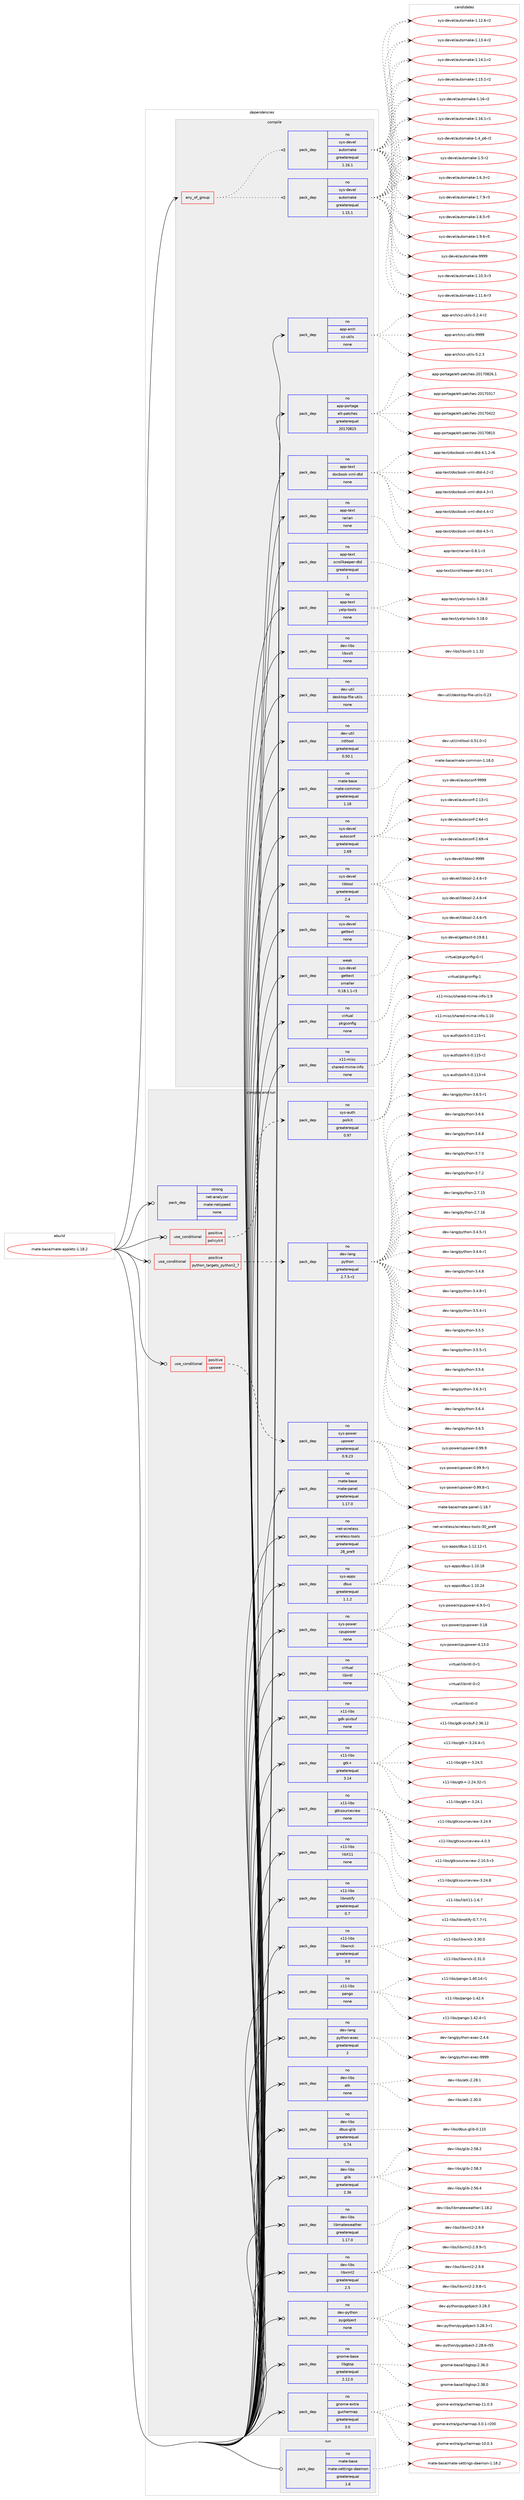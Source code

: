 digraph prolog {

# *************
# Graph options
# *************

newrank=true;
concentrate=true;
compound=true;
graph [rankdir=LR,fontname=Helvetica,fontsize=10,ranksep=1.5];#, ranksep=2.5, nodesep=0.2];
edge  [arrowhead=vee];
node  [fontname=Helvetica,fontsize=10];

# **********
# The ebuild
# **********

subgraph cluster_leftcol {
color=gray;
rank=same;
label=<<i>ebuild</i>>;
id [label="mate-base/mate-applets-1.18.2", color=red, width=4, href="../mate-base/mate-applets-1.18.2.svg"];
}

# ****************
# The dependencies
# ****************

subgraph cluster_midcol {
color=gray;
label=<<i>dependencies</i>>;
subgraph cluster_compile {
fillcolor="#eeeeee";
style=filled;
label=<<i>compile</i>>;
subgraph any24497 {
dependency1597937 [label=<<TABLE BORDER="0" CELLBORDER="1" CELLSPACING="0" CELLPADDING="4"><TR><TD CELLPADDING="10">any_of_group</TD></TR></TABLE>>, shape=none, color=red];subgraph pack1141331 {
dependency1597938 [label=<<TABLE BORDER="0" CELLBORDER="1" CELLSPACING="0" CELLPADDING="4" WIDTH="220"><TR><TD ROWSPAN="6" CELLPADDING="30">pack_dep</TD></TR><TR><TD WIDTH="110">no</TD></TR><TR><TD>sys-devel</TD></TR><TR><TD>automake</TD></TR><TR><TD>greaterequal</TD></TR><TR><TD>1.16.1</TD></TR></TABLE>>, shape=none, color=blue];
}
dependency1597937:e -> dependency1597938:w [weight=20,style="dotted",arrowhead="oinv"];
subgraph pack1141332 {
dependency1597939 [label=<<TABLE BORDER="0" CELLBORDER="1" CELLSPACING="0" CELLPADDING="4" WIDTH="220"><TR><TD ROWSPAN="6" CELLPADDING="30">pack_dep</TD></TR><TR><TD WIDTH="110">no</TD></TR><TR><TD>sys-devel</TD></TR><TR><TD>automake</TD></TR><TR><TD>greaterequal</TD></TR><TR><TD>1.15.1</TD></TR></TABLE>>, shape=none, color=blue];
}
dependency1597937:e -> dependency1597939:w [weight=20,style="dotted",arrowhead="oinv"];
}
id:e -> dependency1597937:w [weight=20,style="solid",arrowhead="vee"];
subgraph pack1141333 {
dependency1597940 [label=<<TABLE BORDER="0" CELLBORDER="1" CELLSPACING="0" CELLPADDING="4" WIDTH="220"><TR><TD ROWSPAN="6" CELLPADDING="30">pack_dep</TD></TR><TR><TD WIDTH="110">no</TD></TR><TR><TD>app-arch</TD></TR><TR><TD>xz-utils</TD></TR><TR><TD>none</TD></TR><TR><TD></TD></TR></TABLE>>, shape=none, color=blue];
}
id:e -> dependency1597940:w [weight=20,style="solid",arrowhead="vee"];
subgraph pack1141334 {
dependency1597941 [label=<<TABLE BORDER="0" CELLBORDER="1" CELLSPACING="0" CELLPADDING="4" WIDTH="220"><TR><TD ROWSPAN="6" CELLPADDING="30">pack_dep</TD></TR><TR><TD WIDTH="110">no</TD></TR><TR><TD>app-portage</TD></TR><TR><TD>elt-patches</TD></TR><TR><TD>greaterequal</TD></TR><TR><TD>20170815</TD></TR></TABLE>>, shape=none, color=blue];
}
id:e -> dependency1597941:w [weight=20,style="solid",arrowhead="vee"];
subgraph pack1141335 {
dependency1597942 [label=<<TABLE BORDER="0" CELLBORDER="1" CELLSPACING="0" CELLPADDING="4" WIDTH="220"><TR><TD ROWSPAN="6" CELLPADDING="30">pack_dep</TD></TR><TR><TD WIDTH="110">no</TD></TR><TR><TD>app-text</TD></TR><TR><TD>docbook-xml-dtd</TD></TR><TR><TD>none</TD></TR><TR><TD></TD></TR></TABLE>>, shape=none, color=blue];
}
id:e -> dependency1597942:w [weight=20,style="solid",arrowhead="vee"];
subgraph pack1141336 {
dependency1597943 [label=<<TABLE BORDER="0" CELLBORDER="1" CELLSPACING="0" CELLPADDING="4" WIDTH="220"><TR><TD ROWSPAN="6" CELLPADDING="30">pack_dep</TD></TR><TR><TD WIDTH="110">no</TD></TR><TR><TD>app-text</TD></TR><TR><TD>rarian</TD></TR><TR><TD>none</TD></TR><TR><TD></TD></TR></TABLE>>, shape=none, color=blue];
}
id:e -> dependency1597943:w [weight=20,style="solid",arrowhead="vee"];
subgraph pack1141337 {
dependency1597944 [label=<<TABLE BORDER="0" CELLBORDER="1" CELLSPACING="0" CELLPADDING="4" WIDTH="220"><TR><TD ROWSPAN="6" CELLPADDING="30">pack_dep</TD></TR><TR><TD WIDTH="110">no</TD></TR><TR><TD>app-text</TD></TR><TR><TD>scrollkeeper-dtd</TD></TR><TR><TD>greaterequal</TD></TR><TR><TD>1</TD></TR></TABLE>>, shape=none, color=blue];
}
id:e -> dependency1597944:w [weight=20,style="solid",arrowhead="vee"];
subgraph pack1141338 {
dependency1597945 [label=<<TABLE BORDER="0" CELLBORDER="1" CELLSPACING="0" CELLPADDING="4" WIDTH="220"><TR><TD ROWSPAN="6" CELLPADDING="30">pack_dep</TD></TR><TR><TD WIDTH="110">no</TD></TR><TR><TD>app-text</TD></TR><TR><TD>yelp-tools</TD></TR><TR><TD>none</TD></TR><TR><TD></TD></TR></TABLE>>, shape=none, color=blue];
}
id:e -> dependency1597945:w [weight=20,style="solid",arrowhead="vee"];
subgraph pack1141339 {
dependency1597946 [label=<<TABLE BORDER="0" CELLBORDER="1" CELLSPACING="0" CELLPADDING="4" WIDTH="220"><TR><TD ROWSPAN="6" CELLPADDING="30">pack_dep</TD></TR><TR><TD WIDTH="110">no</TD></TR><TR><TD>dev-libs</TD></TR><TR><TD>libxslt</TD></TR><TR><TD>none</TD></TR><TR><TD></TD></TR></TABLE>>, shape=none, color=blue];
}
id:e -> dependency1597946:w [weight=20,style="solid",arrowhead="vee"];
subgraph pack1141340 {
dependency1597947 [label=<<TABLE BORDER="0" CELLBORDER="1" CELLSPACING="0" CELLPADDING="4" WIDTH="220"><TR><TD ROWSPAN="6" CELLPADDING="30">pack_dep</TD></TR><TR><TD WIDTH="110">no</TD></TR><TR><TD>dev-util</TD></TR><TR><TD>desktop-file-utils</TD></TR><TR><TD>none</TD></TR><TR><TD></TD></TR></TABLE>>, shape=none, color=blue];
}
id:e -> dependency1597947:w [weight=20,style="solid",arrowhead="vee"];
subgraph pack1141341 {
dependency1597948 [label=<<TABLE BORDER="0" CELLBORDER="1" CELLSPACING="0" CELLPADDING="4" WIDTH="220"><TR><TD ROWSPAN="6" CELLPADDING="30">pack_dep</TD></TR><TR><TD WIDTH="110">no</TD></TR><TR><TD>dev-util</TD></TR><TR><TD>intltool</TD></TR><TR><TD>greaterequal</TD></TR><TR><TD>0.50.1</TD></TR></TABLE>>, shape=none, color=blue];
}
id:e -> dependency1597948:w [weight=20,style="solid",arrowhead="vee"];
subgraph pack1141342 {
dependency1597949 [label=<<TABLE BORDER="0" CELLBORDER="1" CELLSPACING="0" CELLPADDING="4" WIDTH="220"><TR><TD ROWSPAN="6" CELLPADDING="30">pack_dep</TD></TR><TR><TD WIDTH="110">no</TD></TR><TR><TD>mate-base</TD></TR><TR><TD>mate-common</TD></TR><TR><TD>greaterequal</TD></TR><TR><TD>1.18</TD></TR></TABLE>>, shape=none, color=blue];
}
id:e -> dependency1597949:w [weight=20,style="solid",arrowhead="vee"];
subgraph pack1141343 {
dependency1597950 [label=<<TABLE BORDER="0" CELLBORDER="1" CELLSPACING="0" CELLPADDING="4" WIDTH="220"><TR><TD ROWSPAN="6" CELLPADDING="30">pack_dep</TD></TR><TR><TD WIDTH="110">no</TD></TR><TR><TD>sys-devel</TD></TR><TR><TD>autoconf</TD></TR><TR><TD>greaterequal</TD></TR><TR><TD>2.69</TD></TR></TABLE>>, shape=none, color=blue];
}
id:e -> dependency1597950:w [weight=20,style="solid",arrowhead="vee"];
subgraph pack1141344 {
dependency1597951 [label=<<TABLE BORDER="0" CELLBORDER="1" CELLSPACING="0" CELLPADDING="4" WIDTH="220"><TR><TD ROWSPAN="6" CELLPADDING="30">pack_dep</TD></TR><TR><TD WIDTH="110">no</TD></TR><TR><TD>sys-devel</TD></TR><TR><TD>gettext</TD></TR><TR><TD>none</TD></TR><TR><TD></TD></TR></TABLE>>, shape=none, color=blue];
}
id:e -> dependency1597951:w [weight=20,style="solid",arrowhead="vee"];
subgraph pack1141345 {
dependency1597952 [label=<<TABLE BORDER="0" CELLBORDER="1" CELLSPACING="0" CELLPADDING="4" WIDTH="220"><TR><TD ROWSPAN="6" CELLPADDING="30">pack_dep</TD></TR><TR><TD WIDTH="110">no</TD></TR><TR><TD>sys-devel</TD></TR><TR><TD>libtool</TD></TR><TR><TD>greaterequal</TD></TR><TR><TD>2.4</TD></TR></TABLE>>, shape=none, color=blue];
}
id:e -> dependency1597952:w [weight=20,style="solid",arrowhead="vee"];
subgraph pack1141346 {
dependency1597953 [label=<<TABLE BORDER="0" CELLBORDER="1" CELLSPACING="0" CELLPADDING="4" WIDTH="220"><TR><TD ROWSPAN="6" CELLPADDING="30">pack_dep</TD></TR><TR><TD WIDTH="110">no</TD></TR><TR><TD>virtual</TD></TR><TR><TD>pkgconfig</TD></TR><TR><TD>none</TD></TR><TR><TD></TD></TR></TABLE>>, shape=none, color=blue];
}
id:e -> dependency1597953:w [weight=20,style="solid",arrowhead="vee"];
subgraph pack1141347 {
dependency1597954 [label=<<TABLE BORDER="0" CELLBORDER="1" CELLSPACING="0" CELLPADDING="4" WIDTH="220"><TR><TD ROWSPAN="6" CELLPADDING="30">pack_dep</TD></TR><TR><TD WIDTH="110">no</TD></TR><TR><TD>x11-misc</TD></TR><TR><TD>shared-mime-info</TD></TR><TR><TD>none</TD></TR><TR><TD></TD></TR></TABLE>>, shape=none, color=blue];
}
id:e -> dependency1597954:w [weight=20,style="solid",arrowhead="vee"];
subgraph pack1141348 {
dependency1597955 [label=<<TABLE BORDER="0" CELLBORDER="1" CELLSPACING="0" CELLPADDING="4" WIDTH="220"><TR><TD ROWSPAN="6" CELLPADDING="30">pack_dep</TD></TR><TR><TD WIDTH="110">weak</TD></TR><TR><TD>sys-devel</TD></TR><TR><TD>gettext</TD></TR><TR><TD>smaller</TD></TR><TR><TD>0.18.1.1-r3</TD></TR></TABLE>>, shape=none, color=blue];
}
id:e -> dependency1597955:w [weight=20,style="solid",arrowhead="vee"];
}
subgraph cluster_compileandrun {
fillcolor="#eeeeee";
style=filled;
label=<<i>compile and run</i>>;
subgraph cond431463 {
dependency1597956 [label=<<TABLE BORDER="0" CELLBORDER="1" CELLSPACING="0" CELLPADDING="4"><TR><TD ROWSPAN="3" CELLPADDING="10">use_conditional</TD></TR><TR><TD>positive</TD></TR><TR><TD>policykit</TD></TR></TABLE>>, shape=none, color=red];
subgraph pack1141349 {
dependency1597957 [label=<<TABLE BORDER="0" CELLBORDER="1" CELLSPACING="0" CELLPADDING="4" WIDTH="220"><TR><TD ROWSPAN="6" CELLPADDING="30">pack_dep</TD></TR><TR><TD WIDTH="110">no</TD></TR><TR><TD>sys-auth</TD></TR><TR><TD>polkit</TD></TR><TR><TD>greaterequal</TD></TR><TR><TD>0.97</TD></TR></TABLE>>, shape=none, color=blue];
}
dependency1597956:e -> dependency1597957:w [weight=20,style="dashed",arrowhead="vee"];
}
id:e -> dependency1597956:w [weight=20,style="solid",arrowhead="odotvee"];
subgraph cond431464 {
dependency1597958 [label=<<TABLE BORDER="0" CELLBORDER="1" CELLSPACING="0" CELLPADDING="4"><TR><TD ROWSPAN="3" CELLPADDING="10">use_conditional</TD></TR><TR><TD>positive</TD></TR><TR><TD>python_targets_python2_7</TD></TR></TABLE>>, shape=none, color=red];
subgraph pack1141350 {
dependency1597959 [label=<<TABLE BORDER="0" CELLBORDER="1" CELLSPACING="0" CELLPADDING="4" WIDTH="220"><TR><TD ROWSPAN="6" CELLPADDING="30">pack_dep</TD></TR><TR><TD WIDTH="110">no</TD></TR><TR><TD>dev-lang</TD></TR><TR><TD>python</TD></TR><TR><TD>greaterequal</TD></TR><TR><TD>2.7.5-r2</TD></TR></TABLE>>, shape=none, color=blue];
}
dependency1597958:e -> dependency1597959:w [weight=20,style="dashed",arrowhead="vee"];
}
id:e -> dependency1597958:w [weight=20,style="solid",arrowhead="odotvee"];
subgraph cond431465 {
dependency1597960 [label=<<TABLE BORDER="0" CELLBORDER="1" CELLSPACING="0" CELLPADDING="4"><TR><TD ROWSPAN="3" CELLPADDING="10">use_conditional</TD></TR><TR><TD>positive</TD></TR><TR><TD>upower</TD></TR></TABLE>>, shape=none, color=red];
subgraph pack1141351 {
dependency1597961 [label=<<TABLE BORDER="0" CELLBORDER="1" CELLSPACING="0" CELLPADDING="4" WIDTH="220"><TR><TD ROWSPAN="6" CELLPADDING="30">pack_dep</TD></TR><TR><TD WIDTH="110">no</TD></TR><TR><TD>sys-power</TD></TR><TR><TD>upower</TD></TR><TR><TD>greaterequal</TD></TR><TR><TD>0.9.23</TD></TR></TABLE>>, shape=none, color=blue];
}
dependency1597960:e -> dependency1597961:w [weight=20,style="dashed",arrowhead="vee"];
}
id:e -> dependency1597960:w [weight=20,style="solid",arrowhead="odotvee"];
subgraph pack1141352 {
dependency1597962 [label=<<TABLE BORDER="0" CELLBORDER="1" CELLSPACING="0" CELLPADDING="4" WIDTH="220"><TR><TD ROWSPAN="6" CELLPADDING="30">pack_dep</TD></TR><TR><TD WIDTH="110">no</TD></TR><TR><TD>dev-lang</TD></TR><TR><TD>python-exec</TD></TR><TR><TD>greaterequal</TD></TR><TR><TD>2</TD></TR></TABLE>>, shape=none, color=blue];
}
id:e -> dependency1597962:w [weight=20,style="solid",arrowhead="odotvee"];
subgraph pack1141353 {
dependency1597963 [label=<<TABLE BORDER="0" CELLBORDER="1" CELLSPACING="0" CELLPADDING="4" WIDTH="220"><TR><TD ROWSPAN="6" CELLPADDING="30">pack_dep</TD></TR><TR><TD WIDTH="110">no</TD></TR><TR><TD>dev-libs</TD></TR><TR><TD>atk</TD></TR><TR><TD>none</TD></TR><TR><TD></TD></TR></TABLE>>, shape=none, color=blue];
}
id:e -> dependency1597963:w [weight=20,style="solid",arrowhead="odotvee"];
subgraph pack1141354 {
dependency1597964 [label=<<TABLE BORDER="0" CELLBORDER="1" CELLSPACING="0" CELLPADDING="4" WIDTH="220"><TR><TD ROWSPAN="6" CELLPADDING="30">pack_dep</TD></TR><TR><TD WIDTH="110">no</TD></TR><TR><TD>dev-libs</TD></TR><TR><TD>dbus-glib</TD></TR><TR><TD>greaterequal</TD></TR><TR><TD>0.74</TD></TR></TABLE>>, shape=none, color=blue];
}
id:e -> dependency1597964:w [weight=20,style="solid",arrowhead="odotvee"];
subgraph pack1141355 {
dependency1597965 [label=<<TABLE BORDER="0" CELLBORDER="1" CELLSPACING="0" CELLPADDING="4" WIDTH="220"><TR><TD ROWSPAN="6" CELLPADDING="30">pack_dep</TD></TR><TR><TD WIDTH="110">no</TD></TR><TR><TD>dev-libs</TD></TR><TR><TD>glib</TD></TR><TR><TD>greaterequal</TD></TR><TR><TD>2.36</TD></TR></TABLE>>, shape=none, color=blue];
}
id:e -> dependency1597965:w [weight=20,style="solid",arrowhead="odotvee"];
subgraph pack1141356 {
dependency1597966 [label=<<TABLE BORDER="0" CELLBORDER="1" CELLSPACING="0" CELLPADDING="4" WIDTH="220"><TR><TD ROWSPAN="6" CELLPADDING="30">pack_dep</TD></TR><TR><TD WIDTH="110">no</TD></TR><TR><TD>dev-libs</TD></TR><TR><TD>libmateweather</TD></TR><TR><TD>greaterequal</TD></TR><TR><TD>1.17.0</TD></TR></TABLE>>, shape=none, color=blue];
}
id:e -> dependency1597966:w [weight=20,style="solid",arrowhead="odotvee"];
subgraph pack1141357 {
dependency1597967 [label=<<TABLE BORDER="0" CELLBORDER="1" CELLSPACING="0" CELLPADDING="4" WIDTH="220"><TR><TD ROWSPAN="6" CELLPADDING="30">pack_dep</TD></TR><TR><TD WIDTH="110">no</TD></TR><TR><TD>dev-libs</TD></TR><TR><TD>libxml2</TD></TR><TR><TD>greaterequal</TD></TR><TR><TD>2.5</TD></TR></TABLE>>, shape=none, color=blue];
}
id:e -> dependency1597967:w [weight=20,style="solid",arrowhead="odotvee"];
subgraph pack1141358 {
dependency1597968 [label=<<TABLE BORDER="0" CELLBORDER="1" CELLSPACING="0" CELLPADDING="4" WIDTH="220"><TR><TD ROWSPAN="6" CELLPADDING="30">pack_dep</TD></TR><TR><TD WIDTH="110">no</TD></TR><TR><TD>dev-python</TD></TR><TR><TD>pygobject</TD></TR><TR><TD>none</TD></TR><TR><TD></TD></TR></TABLE>>, shape=none, color=blue];
}
id:e -> dependency1597968:w [weight=20,style="solid",arrowhead="odotvee"];
subgraph pack1141359 {
dependency1597969 [label=<<TABLE BORDER="0" CELLBORDER="1" CELLSPACING="0" CELLPADDING="4" WIDTH="220"><TR><TD ROWSPAN="6" CELLPADDING="30">pack_dep</TD></TR><TR><TD WIDTH="110">no</TD></TR><TR><TD>gnome-base</TD></TR><TR><TD>libgtop</TD></TR><TR><TD>greaterequal</TD></TR><TR><TD>2.12.0</TD></TR></TABLE>>, shape=none, color=blue];
}
id:e -> dependency1597969:w [weight=20,style="solid",arrowhead="odotvee"];
subgraph pack1141360 {
dependency1597970 [label=<<TABLE BORDER="0" CELLBORDER="1" CELLSPACING="0" CELLPADDING="4" WIDTH="220"><TR><TD ROWSPAN="6" CELLPADDING="30">pack_dep</TD></TR><TR><TD WIDTH="110">no</TD></TR><TR><TD>gnome-extra</TD></TR><TR><TD>gucharmap</TD></TR><TR><TD>greaterequal</TD></TR><TR><TD>3.0</TD></TR></TABLE>>, shape=none, color=blue];
}
id:e -> dependency1597970:w [weight=20,style="solid",arrowhead="odotvee"];
subgraph pack1141361 {
dependency1597971 [label=<<TABLE BORDER="0" CELLBORDER="1" CELLSPACING="0" CELLPADDING="4" WIDTH="220"><TR><TD ROWSPAN="6" CELLPADDING="30">pack_dep</TD></TR><TR><TD WIDTH="110">no</TD></TR><TR><TD>mate-base</TD></TR><TR><TD>mate-panel</TD></TR><TR><TD>greaterequal</TD></TR><TR><TD>1.17.0</TD></TR></TABLE>>, shape=none, color=blue];
}
id:e -> dependency1597971:w [weight=20,style="solid",arrowhead="odotvee"];
subgraph pack1141362 {
dependency1597972 [label=<<TABLE BORDER="0" CELLBORDER="1" CELLSPACING="0" CELLPADDING="4" WIDTH="220"><TR><TD ROWSPAN="6" CELLPADDING="30">pack_dep</TD></TR><TR><TD WIDTH="110">no</TD></TR><TR><TD>net-wireless</TD></TR><TR><TD>wireless-tools</TD></TR><TR><TD>greaterequal</TD></TR><TR><TD>28_pre9</TD></TR></TABLE>>, shape=none, color=blue];
}
id:e -> dependency1597972:w [weight=20,style="solid",arrowhead="odotvee"];
subgraph pack1141363 {
dependency1597973 [label=<<TABLE BORDER="0" CELLBORDER="1" CELLSPACING="0" CELLPADDING="4" WIDTH="220"><TR><TD ROWSPAN="6" CELLPADDING="30">pack_dep</TD></TR><TR><TD WIDTH="110">no</TD></TR><TR><TD>sys-apps</TD></TR><TR><TD>dbus</TD></TR><TR><TD>greaterequal</TD></TR><TR><TD>1.1.2</TD></TR></TABLE>>, shape=none, color=blue];
}
id:e -> dependency1597973:w [weight=20,style="solid",arrowhead="odotvee"];
subgraph pack1141364 {
dependency1597974 [label=<<TABLE BORDER="0" CELLBORDER="1" CELLSPACING="0" CELLPADDING="4" WIDTH="220"><TR><TD ROWSPAN="6" CELLPADDING="30">pack_dep</TD></TR><TR><TD WIDTH="110">no</TD></TR><TR><TD>sys-power</TD></TR><TR><TD>cpupower</TD></TR><TR><TD>none</TD></TR><TR><TD></TD></TR></TABLE>>, shape=none, color=blue];
}
id:e -> dependency1597974:w [weight=20,style="solid",arrowhead="odotvee"];
subgraph pack1141365 {
dependency1597975 [label=<<TABLE BORDER="0" CELLBORDER="1" CELLSPACING="0" CELLPADDING="4" WIDTH="220"><TR><TD ROWSPAN="6" CELLPADDING="30">pack_dep</TD></TR><TR><TD WIDTH="110">no</TD></TR><TR><TD>virtual</TD></TR><TR><TD>libintl</TD></TR><TR><TD>none</TD></TR><TR><TD></TD></TR></TABLE>>, shape=none, color=blue];
}
id:e -> dependency1597975:w [weight=20,style="solid",arrowhead="odotvee"];
subgraph pack1141366 {
dependency1597976 [label=<<TABLE BORDER="0" CELLBORDER="1" CELLSPACING="0" CELLPADDING="4" WIDTH="220"><TR><TD ROWSPAN="6" CELLPADDING="30">pack_dep</TD></TR><TR><TD WIDTH="110">no</TD></TR><TR><TD>x11-libs</TD></TR><TR><TD>gdk-pixbuf</TD></TR><TR><TD>none</TD></TR><TR><TD></TD></TR></TABLE>>, shape=none, color=blue];
}
id:e -> dependency1597976:w [weight=20,style="solid",arrowhead="odotvee"];
subgraph pack1141367 {
dependency1597977 [label=<<TABLE BORDER="0" CELLBORDER="1" CELLSPACING="0" CELLPADDING="4" WIDTH="220"><TR><TD ROWSPAN="6" CELLPADDING="30">pack_dep</TD></TR><TR><TD WIDTH="110">no</TD></TR><TR><TD>x11-libs</TD></TR><TR><TD>gtk+</TD></TR><TR><TD>greaterequal</TD></TR><TR><TD>3.14</TD></TR></TABLE>>, shape=none, color=blue];
}
id:e -> dependency1597977:w [weight=20,style="solid",arrowhead="odotvee"];
subgraph pack1141368 {
dependency1597978 [label=<<TABLE BORDER="0" CELLBORDER="1" CELLSPACING="0" CELLPADDING="4" WIDTH="220"><TR><TD ROWSPAN="6" CELLPADDING="30">pack_dep</TD></TR><TR><TD WIDTH="110">no</TD></TR><TR><TD>x11-libs</TD></TR><TR><TD>gtksourceview</TD></TR><TR><TD>none</TD></TR><TR><TD></TD></TR></TABLE>>, shape=none, color=blue];
}
id:e -> dependency1597978:w [weight=20,style="solid",arrowhead="odotvee"];
subgraph pack1141369 {
dependency1597979 [label=<<TABLE BORDER="0" CELLBORDER="1" CELLSPACING="0" CELLPADDING="4" WIDTH="220"><TR><TD ROWSPAN="6" CELLPADDING="30">pack_dep</TD></TR><TR><TD WIDTH="110">no</TD></TR><TR><TD>x11-libs</TD></TR><TR><TD>libX11</TD></TR><TR><TD>none</TD></TR><TR><TD></TD></TR></TABLE>>, shape=none, color=blue];
}
id:e -> dependency1597979:w [weight=20,style="solid",arrowhead="odotvee"];
subgraph pack1141370 {
dependency1597980 [label=<<TABLE BORDER="0" CELLBORDER="1" CELLSPACING="0" CELLPADDING="4" WIDTH="220"><TR><TD ROWSPAN="6" CELLPADDING="30">pack_dep</TD></TR><TR><TD WIDTH="110">no</TD></TR><TR><TD>x11-libs</TD></TR><TR><TD>libnotify</TD></TR><TR><TD>greaterequal</TD></TR><TR><TD>0.7</TD></TR></TABLE>>, shape=none, color=blue];
}
id:e -> dependency1597980:w [weight=20,style="solid",arrowhead="odotvee"];
subgraph pack1141371 {
dependency1597981 [label=<<TABLE BORDER="0" CELLBORDER="1" CELLSPACING="0" CELLPADDING="4" WIDTH="220"><TR><TD ROWSPAN="6" CELLPADDING="30">pack_dep</TD></TR><TR><TD WIDTH="110">no</TD></TR><TR><TD>x11-libs</TD></TR><TR><TD>libwnck</TD></TR><TR><TD>greaterequal</TD></TR><TR><TD>3.0</TD></TR></TABLE>>, shape=none, color=blue];
}
id:e -> dependency1597981:w [weight=20,style="solid",arrowhead="odotvee"];
subgraph pack1141372 {
dependency1597982 [label=<<TABLE BORDER="0" CELLBORDER="1" CELLSPACING="0" CELLPADDING="4" WIDTH="220"><TR><TD ROWSPAN="6" CELLPADDING="30">pack_dep</TD></TR><TR><TD WIDTH="110">no</TD></TR><TR><TD>x11-libs</TD></TR><TR><TD>pango</TD></TR><TR><TD>none</TD></TR><TR><TD></TD></TR></TABLE>>, shape=none, color=blue];
}
id:e -> dependency1597982:w [weight=20,style="solid",arrowhead="odotvee"];
subgraph pack1141373 {
dependency1597983 [label=<<TABLE BORDER="0" CELLBORDER="1" CELLSPACING="0" CELLPADDING="4" WIDTH="220"><TR><TD ROWSPAN="6" CELLPADDING="30">pack_dep</TD></TR><TR><TD WIDTH="110">strong</TD></TR><TR><TD>net-analyzer</TD></TR><TR><TD>mate-netspeed</TD></TR><TR><TD>none</TD></TR><TR><TD></TD></TR></TABLE>>, shape=none, color=blue];
}
id:e -> dependency1597983:w [weight=20,style="solid",arrowhead="odotvee"];
}
subgraph cluster_run {
fillcolor="#eeeeee";
style=filled;
label=<<i>run</i>>;
subgraph pack1141374 {
dependency1597984 [label=<<TABLE BORDER="0" CELLBORDER="1" CELLSPACING="0" CELLPADDING="4" WIDTH="220"><TR><TD ROWSPAN="6" CELLPADDING="30">pack_dep</TD></TR><TR><TD WIDTH="110">no</TD></TR><TR><TD>mate-base</TD></TR><TR><TD>mate-settings-daemon</TD></TR><TR><TD>greaterequal</TD></TR><TR><TD>1.6</TD></TR></TABLE>>, shape=none, color=blue];
}
id:e -> dependency1597984:w [weight=20,style="solid",arrowhead="odot"];
}
}

# **************
# The candidates
# **************

subgraph cluster_choices {
rank=same;
color=gray;
label=<<i>candidates</i>>;

subgraph choice1141331 {
color=black;
nodesep=1;
choice11512111545100101118101108479711711611110997107101454946494846514511451 [label="sys-devel/automake-1.10.3-r3", color=red, width=4,href="../sys-devel/automake-1.10.3-r3.svg"];
choice11512111545100101118101108479711711611110997107101454946494946544511451 [label="sys-devel/automake-1.11.6-r3", color=red, width=4,href="../sys-devel/automake-1.11.6-r3.svg"];
choice11512111545100101118101108479711711611110997107101454946495046544511450 [label="sys-devel/automake-1.12.6-r2", color=red, width=4,href="../sys-devel/automake-1.12.6-r2.svg"];
choice11512111545100101118101108479711711611110997107101454946495146524511450 [label="sys-devel/automake-1.13.4-r2", color=red, width=4,href="../sys-devel/automake-1.13.4-r2.svg"];
choice11512111545100101118101108479711711611110997107101454946495246494511450 [label="sys-devel/automake-1.14.1-r2", color=red, width=4,href="../sys-devel/automake-1.14.1-r2.svg"];
choice11512111545100101118101108479711711611110997107101454946495346494511450 [label="sys-devel/automake-1.15.1-r2", color=red, width=4,href="../sys-devel/automake-1.15.1-r2.svg"];
choice1151211154510010111810110847971171161111099710710145494649544511450 [label="sys-devel/automake-1.16-r2", color=red, width=4,href="../sys-devel/automake-1.16-r2.svg"];
choice11512111545100101118101108479711711611110997107101454946495446494511449 [label="sys-devel/automake-1.16.1-r1", color=red, width=4,href="../sys-devel/automake-1.16.1-r1.svg"];
choice115121115451001011181011084797117116111109971071014549465295112544511450 [label="sys-devel/automake-1.4_p6-r2", color=red, width=4,href="../sys-devel/automake-1.4_p6-r2.svg"];
choice11512111545100101118101108479711711611110997107101454946534511450 [label="sys-devel/automake-1.5-r2", color=red, width=4,href="../sys-devel/automake-1.5-r2.svg"];
choice115121115451001011181011084797117116111109971071014549465446514511450 [label="sys-devel/automake-1.6.3-r2", color=red, width=4,href="../sys-devel/automake-1.6.3-r2.svg"];
choice115121115451001011181011084797117116111109971071014549465546574511451 [label="sys-devel/automake-1.7.9-r3", color=red, width=4,href="../sys-devel/automake-1.7.9-r3.svg"];
choice115121115451001011181011084797117116111109971071014549465646534511453 [label="sys-devel/automake-1.8.5-r5", color=red, width=4,href="../sys-devel/automake-1.8.5-r5.svg"];
choice115121115451001011181011084797117116111109971071014549465746544511453 [label="sys-devel/automake-1.9.6-r5", color=red, width=4,href="../sys-devel/automake-1.9.6-r5.svg"];
choice115121115451001011181011084797117116111109971071014557575757 [label="sys-devel/automake-9999", color=red, width=4,href="../sys-devel/automake-9999.svg"];
dependency1597938:e -> choice11512111545100101118101108479711711611110997107101454946494846514511451:w [style=dotted,weight="100"];
dependency1597938:e -> choice11512111545100101118101108479711711611110997107101454946494946544511451:w [style=dotted,weight="100"];
dependency1597938:e -> choice11512111545100101118101108479711711611110997107101454946495046544511450:w [style=dotted,weight="100"];
dependency1597938:e -> choice11512111545100101118101108479711711611110997107101454946495146524511450:w [style=dotted,weight="100"];
dependency1597938:e -> choice11512111545100101118101108479711711611110997107101454946495246494511450:w [style=dotted,weight="100"];
dependency1597938:e -> choice11512111545100101118101108479711711611110997107101454946495346494511450:w [style=dotted,weight="100"];
dependency1597938:e -> choice1151211154510010111810110847971171161111099710710145494649544511450:w [style=dotted,weight="100"];
dependency1597938:e -> choice11512111545100101118101108479711711611110997107101454946495446494511449:w [style=dotted,weight="100"];
dependency1597938:e -> choice115121115451001011181011084797117116111109971071014549465295112544511450:w [style=dotted,weight="100"];
dependency1597938:e -> choice11512111545100101118101108479711711611110997107101454946534511450:w [style=dotted,weight="100"];
dependency1597938:e -> choice115121115451001011181011084797117116111109971071014549465446514511450:w [style=dotted,weight="100"];
dependency1597938:e -> choice115121115451001011181011084797117116111109971071014549465546574511451:w [style=dotted,weight="100"];
dependency1597938:e -> choice115121115451001011181011084797117116111109971071014549465646534511453:w [style=dotted,weight="100"];
dependency1597938:e -> choice115121115451001011181011084797117116111109971071014549465746544511453:w [style=dotted,weight="100"];
dependency1597938:e -> choice115121115451001011181011084797117116111109971071014557575757:w [style=dotted,weight="100"];
}
subgraph choice1141332 {
color=black;
nodesep=1;
choice11512111545100101118101108479711711611110997107101454946494846514511451 [label="sys-devel/automake-1.10.3-r3", color=red, width=4,href="../sys-devel/automake-1.10.3-r3.svg"];
choice11512111545100101118101108479711711611110997107101454946494946544511451 [label="sys-devel/automake-1.11.6-r3", color=red, width=4,href="../sys-devel/automake-1.11.6-r3.svg"];
choice11512111545100101118101108479711711611110997107101454946495046544511450 [label="sys-devel/automake-1.12.6-r2", color=red, width=4,href="../sys-devel/automake-1.12.6-r2.svg"];
choice11512111545100101118101108479711711611110997107101454946495146524511450 [label="sys-devel/automake-1.13.4-r2", color=red, width=4,href="../sys-devel/automake-1.13.4-r2.svg"];
choice11512111545100101118101108479711711611110997107101454946495246494511450 [label="sys-devel/automake-1.14.1-r2", color=red, width=4,href="../sys-devel/automake-1.14.1-r2.svg"];
choice11512111545100101118101108479711711611110997107101454946495346494511450 [label="sys-devel/automake-1.15.1-r2", color=red, width=4,href="../sys-devel/automake-1.15.1-r2.svg"];
choice1151211154510010111810110847971171161111099710710145494649544511450 [label="sys-devel/automake-1.16-r2", color=red, width=4,href="../sys-devel/automake-1.16-r2.svg"];
choice11512111545100101118101108479711711611110997107101454946495446494511449 [label="sys-devel/automake-1.16.1-r1", color=red, width=4,href="../sys-devel/automake-1.16.1-r1.svg"];
choice115121115451001011181011084797117116111109971071014549465295112544511450 [label="sys-devel/automake-1.4_p6-r2", color=red, width=4,href="../sys-devel/automake-1.4_p6-r2.svg"];
choice11512111545100101118101108479711711611110997107101454946534511450 [label="sys-devel/automake-1.5-r2", color=red, width=4,href="../sys-devel/automake-1.5-r2.svg"];
choice115121115451001011181011084797117116111109971071014549465446514511450 [label="sys-devel/automake-1.6.3-r2", color=red, width=4,href="../sys-devel/automake-1.6.3-r2.svg"];
choice115121115451001011181011084797117116111109971071014549465546574511451 [label="sys-devel/automake-1.7.9-r3", color=red, width=4,href="../sys-devel/automake-1.7.9-r3.svg"];
choice115121115451001011181011084797117116111109971071014549465646534511453 [label="sys-devel/automake-1.8.5-r5", color=red, width=4,href="../sys-devel/automake-1.8.5-r5.svg"];
choice115121115451001011181011084797117116111109971071014549465746544511453 [label="sys-devel/automake-1.9.6-r5", color=red, width=4,href="../sys-devel/automake-1.9.6-r5.svg"];
choice115121115451001011181011084797117116111109971071014557575757 [label="sys-devel/automake-9999", color=red, width=4,href="../sys-devel/automake-9999.svg"];
dependency1597939:e -> choice11512111545100101118101108479711711611110997107101454946494846514511451:w [style=dotted,weight="100"];
dependency1597939:e -> choice11512111545100101118101108479711711611110997107101454946494946544511451:w [style=dotted,weight="100"];
dependency1597939:e -> choice11512111545100101118101108479711711611110997107101454946495046544511450:w [style=dotted,weight="100"];
dependency1597939:e -> choice11512111545100101118101108479711711611110997107101454946495146524511450:w [style=dotted,weight="100"];
dependency1597939:e -> choice11512111545100101118101108479711711611110997107101454946495246494511450:w [style=dotted,weight="100"];
dependency1597939:e -> choice11512111545100101118101108479711711611110997107101454946495346494511450:w [style=dotted,weight="100"];
dependency1597939:e -> choice1151211154510010111810110847971171161111099710710145494649544511450:w [style=dotted,weight="100"];
dependency1597939:e -> choice11512111545100101118101108479711711611110997107101454946495446494511449:w [style=dotted,weight="100"];
dependency1597939:e -> choice115121115451001011181011084797117116111109971071014549465295112544511450:w [style=dotted,weight="100"];
dependency1597939:e -> choice11512111545100101118101108479711711611110997107101454946534511450:w [style=dotted,weight="100"];
dependency1597939:e -> choice115121115451001011181011084797117116111109971071014549465446514511450:w [style=dotted,weight="100"];
dependency1597939:e -> choice115121115451001011181011084797117116111109971071014549465546574511451:w [style=dotted,weight="100"];
dependency1597939:e -> choice115121115451001011181011084797117116111109971071014549465646534511453:w [style=dotted,weight="100"];
dependency1597939:e -> choice115121115451001011181011084797117116111109971071014549465746544511453:w [style=dotted,weight="100"];
dependency1597939:e -> choice115121115451001011181011084797117116111109971071014557575757:w [style=dotted,weight="100"];
}
subgraph choice1141333 {
color=black;
nodesep=1;
choice971121124597114991044712012245117116105108115455346504651 [label="app-arch/xz-utils-5.2.3", color=red, width=4,href="../app-arch/xz-utils-5.2.3.svg"];
choice9711211245971149910447120122451171161051081154553465046524511450 [label="app-arch/xz-utils-5.2.4-r2", color=red, width=4,href="../app-arch/xz-utils-5.2.4-r2.svg"];
choice9711211245971149910447120122451171161051081154557575757 [label="app-arch/xz-utils-9999", color=red, width=4,href="../app-arch/xz-utils-9999.svg"];
dependency1597940:e -> choice971121124597114991044712012245117116105108115455346504651:w [style=dotted,weight="100"];
dependency1597940:e -> choice9711211245971149910447120122451171161051081154553465046524511450:w [style=dotted,weight="100"];
dependency1597940:e -> choice9711211245971149910447120122451171161051081154557575757:w [style=dotted,weight="100"];
}
subgraph choice1141334 {
color=black;
nodesep=1;
choice97112112451121111141169710310147101108116451129711699104101115455048495548514955 [label="app-portage/elt-patches-20170317", color=red, width=4,href="../app-portage/elt-patches-20170317.svg"];
choice97112112451121111141169710310147101108116451129711699104101115455048495548525050 [label="app-portage/elt-patches-20170422", color=red, width=4,href="../app-portage/elt-patches-20170422.svg"];
choice97112112451121111141169710310147101108116451129711699104101115455048495548564953 [label="app-portage/elt-patches-20170815", color=red, width=4,href="../app-portage/elt-patches-20170815.svg"];
choice971121124511211111411697103101471011081164511297116991041011154550484955485650544649 [label="app-portage/elt-patches-20170826.1", color=red, width=4,href="../app-portage/elt-patches-20170826.1.svg"];
dependency1597941:e -> choice97112112451121111141169710310147101108116451129711699104101115455048495548514955:w [style=dotted,weight="100"];
dependency1597941:e -> choice97112112451121111141169710310147101108116451129711699104101115455048495548525050:w [style=dotted,weight="100"];
dependency1597941:e -> choice97112112451121111141169710310147101108116451129711699104101115455048495548564953:w [style=dotted,weight="100"];
dependency1597941:e -> choice971121124511211111411697103101471011081164511297116991041011154550484955485650544649:w [style=dotted,weight="100"];
}
subgraph choice1141335 {
color=black;
nodesep=1;
choice971121124511610112011647100111999811111110745120109108451001161004552464946504511454 [label="app-text/docbook-xml-dtd-4.1.2-r6", color=red, width=4,href="../app-text/docbook-xml-dtd-4.1.2-r6.svg"];
choice97112112451161011201164710011199981111111074512010910845100116100455246504511450 [label="app-text/docbook-xml-dtd-4.2-r2", color=red, width=4,href="../app-text/docbook-xml-dtd-4.2-r2.svg"];
choice97112112451161011201164710011199981111111074512010910845100116100455246514511449 [label="app-text/docbook-xml-dtd-4.3-r1", color=red, width=4,href="../app-text/docbook-xml-dtd-4.3-r1.svg"];
choice97112112451161011201164710011199981111111074512010910845100116100455246524511450 [label="app-text/docbook-xml-dtd-4.4-r2", color=red, width=4,href="../app-text/docbook-xml-dtd-4.4-r2.svg"];
choice97112112451161011201164710011199981111111074512010910845100116100455246534511449 [label="app-text/docbook-xml-dtd-4.5-r1", color=red, width=4,href="../app-text/docbook-xml-dtd-4.5-r1.svg"];
dependency1597942:e -> choice971121124511610112011647100111999811111110745120109108451001161004552464946504511454:w [style=dotted,weight="100"];
dependency1597942:e -> choice97112112451161011201164710011199981111111074512010910845100116100455246504511450:w [style=dotted,weight="100"];
dependency1597942:e -> choice97112112451161011201164710011199981111111074512010910845100116100455246514511449:w [style=dotted,weight="100"];
dependency1597942:e -> choice97112112451161011201164710011199981111111074512010910845100116100455246524511450:w [style=dotted,weight="100"];
dependency1597942:e -> choice97112112451161011201164710011199981111111074512010910845100116100455246534511449:w [style=dotted,weight="100"];
}
subgraph choice1141336 {
color=black;
nodesep=1;
choice97112112451161011201164711497114105971104548465646494511451 [label="app-text/rarian-0.8.1-r3", color=red, width=4,href="../app-text/rarian-0.8.1-r3.svg"];
dependency1597943:e -> choice97112112451161011201164711497114105971104548465646494511451:w [style=dotted,weight="100"];
}
subgraph choice1141337 {
color=black;
nodesep=1;
choice9711211245116101120116471159911411110810810710110111210111445100116100454946484511449 [label="app-text/scrollkeeper-dtd-1.0-r1", color=red, width=4,href="../app-text/scrollkeeper-dtd-1.0-r1.svg"];
dependency1597944:e -> choice9711211245116101120116471159911411110810810710110111210111445100116100454946484511449:w [style=dotted,weight="100"];
}
subgraph choice1141338 {
color=black;
nodesep=1;
choice9711211245116101120116471211011081124511611111110811545514649564648 [label="app-text/yelp-tools-3.18.0", color=red, width=4,href="../app-text/yelp-tools-3.18.0.svg"];
choice9711211245116101120116471211011081124511611111110811545514650564648 [label="app-text/yelp-tools-3.28.0", color=red, width=4,href="../app-text/yelp-tools-3.28.0.svg"];
dependency1597945:e -> choice9711211245116101120116471211011081124511611111110811545514649564648:w [style=dotted,weight="100"];
dependency1597945:e -> choice9711211245116101120116471211011081124511611111110811545514650564648:w [style=dotted,weight="100"];
}
subgraph choice1141339 {
color=black;
nodesep=1;
choice1001011184510810598115471081059812011510811645494649465150 [label="dev-libs/libxslt-1.1.32", color=red, width=4,href="../dev-libs/libxslt-1.1.32.svg"];
dependency1597946:e -> choice1001011184510810598115471081059812011510811645494649465150:w [style=dotted,weight="100"];
}
subgraph choice1141340 {
color=black;
nodesep=1;
choice100101118451171161051084710010111510711611111245102105108101451171161051081154548465051 [label="dev-util/desktop-file-utils-0.23", color=red, width=4,href="../dev-util/desktop-file-utils-0.23.svg"];
dependency1597947:e -> choice100101118451171161051084710010111510711611111245102105108101451171161051081154548465051:w [style=dotted,weight="100"];
}
subgraph choice1141341 {
color=black;
nodesep=1;
choice1001011184511711610510847105110116108116111111108454846534946484511450 [label="dev-util/intltool-0.51.0-r2", color=red, width=4,href="../dev-util/intltool-0.51.0-r2.svg"];
dependency1597948:e -> choice1001011184511711610510847105110116108116111111108454846534946484511450:w [style=dotted,weight="100"];
}
subgraph choice1141342 {
color=black;
nodesep=1;
choice109971161014598971151014710997116101459911110910911111045494649564648 [label="mate-base/mate-common-1.18.0", color=red, width=4,href="../mate-base/mate-common-1.18.0.svg"];
dependency1597949:e -> choice109971161014598971151014710997116101459911110910911111045494649564648:w [style=dotted,weight="100"];
}
subgraph choice1141343 {
color=black;
nodesep=1;
choice1151211154510010111810110847971171161119911111010245504649514511449 [label="sys-devel/autoconf-2.13-r1", color=red, width=4,href="../sys-devel/autoconf-2.13-r1.svg"];
choice1151211154510010111810110847971171161119911111010245504654524511449 [label="sys-devel/autoconf-2.64-r1", color=red, width=4,href="../sys-devel/autoconf-2.64-r1.svg"];
choice1151211154510010111810110847971171161119911111010245504654574511452 [label="sys-devel/autoconf-2.69-r4", color=red, width=4,href="../sys-devel/autoconf-2.69-r4.svg"];
choice115121115451001011181011084797117116111991111101024557575757 [label="sys-devel/autoconf-9999", color=red, width=4,href="../sys-devel/autoconf-9999.svg"];
dependency1597950:e -> choice1151211154510010111810110847971171161119911111010245504649514511449:w [style=dotted,weight="100"];
dependency1597950:e -> choice1151211154510010111810110847971171161119911111010245504654524511449:w [style=dotted,weight="100"];
dependency1597950:e -> choice1151211154510010111810110847971171161119911111010245504654574511452:w [style=dotted,weight="100"];
dependency1597950:e -> choice115121115451001011181011084797117116111991111101024557575757:w [style=dotted,weight="100"];
}
subgraph choice1141344 {
color=black;
nodesep=1;
choice1151211154510010111810110847103101116116101120116454846495746564649 [label="sys-devel/gettext-0.19.8.1", color=red, width=4,href="../sys-devel/gettext-0.19.8.1.svg"];
dependency1597951:e -> choice1151211154510010111810110847103101116116101120116454846495746564649:w [style=dotted,weight="100"];
}
subgraph choice1141345 {
color=black;
nodesep=1;
choice1151211154510010111810110847108105981161111111084550465246544511451 [label="sys-devel/libtool-2.4.6-r3", color=red, width=4,href="../sys-devel/libtool-2.4.6-r3.svg"];
choice1151211154510010111810110847108105981161111111084550465246544511452 [label="sys-devel/libtool-2.4.6-r4", color=red, width=4,href="../sys-devel/libtool-2.4.6-r4.svg"];
choice1151211154510010111810110847108105981161111111084550465246544511453 [label="sys-devel/libtool-2.4.6-r5", color=red, width=4,href="../sys-devel/libtool-2.4.6-r5.svg"];
choice1151211154510010111810110847108105981161111111084557575757 [label="sys-devel/libtool-9999", color=red, width=4,href="../sys-devel/libtool-9999.svg"];
dependency1597952:e -> choice1151211154510010111810110847108105981161111111084550465246544511451:w [style=dotted,weight="100"];
dependency1597952:e -> choice1151211154510010111810110847108105981161111111084550465246544511452:w [style=dotted,weight="100"];
dependency1597952:e -> choice1151211154510010111810110847108105981161111111084550465246544511453:w [style=dotted,weight="100"];
dependency1597952:e -> choice1151211154510010111810110847108105981161111111084557575757:w [style=dotted,weight="100"];
}
subgraph choice1141346 {
color=black;
nodesep=1;
choice11810511411611797108471121071039911111010210510345484511449 [label="virtual/pkgconfig-0-r1", color=red, width=4,href="../virtual/pkgconfig-0-r1.svg"];
choice1181051141161179710847112107103991111101021051034549 [label="virtual/pkgconfig-1", color=red, width=4,href="../virtual/pkgconfig-1.svg"];
dependency1597953:e -> choice11810511411611797108471121071039911111010210510345484511449:w [style=dotted,weight="100"];
dependency1597953:e -> choice1181051141161179710847112107103991111101021051034549:w [style=dotted,weight="100"];
}
subgraph choice1141347 {
color=black;
nodesep=1;
choice12049494510910511599471151049711410110045109105109101451051101021114549464948 [label="x11-misc/shared-mime-info-1.10", color=red, width=4,href="../x11-misc/shared-mime-info-1.10.svg"];
choice120494945109105115994711510497114101100451091051091014510511010211145494657 [label="x11-misc/shared-mime-info-1.9", color=red, width=4,href="../x11-misc/shared-mime-info-1.9.svg"];
dependency1597954:e -> choice12049494510910511599471151049711410110045109105109101451051101021114549464948:w [style=dotted,weight="100"];
dependency1597954:e -> choice120494945109105115994711510497114101100451091051091014510511010211145494657:w [style=dotted,weight="100"];
}
subgraph choice1141348 {
color=black;
nodesep=1;
choice1151211154510010111810110847103101116116101120116454846495746564649 [label="sys-devel/gettext-0.19.8.1", color=red, width=4,href="../sys-devel/gettext-0.19.8.1.svg"];
dependency1597955:e -> choice1151211154510010111810110847103101116116101120116454846495746564649:w [style=dotted,weight="100"];
}
subgraph choice1141349 {
color=black;
nodesep=1;
choice1151211154597117116104471121111081071051164548464949514511452 [label="sys-auth/polkit-0.113-r4", color=red, width=4,href="../sys-auth/polkit-0.113-r4.svg"];
choice1151211154597117116104471121111081071051164548464949534511449 [label="sys-auth/polkit-0.115-r1", color=red, width=4,href="../sys-auth/polkit-0.115-r1.svg"];
choice1151211154597117116104471121111081071051164548464949534511450 [label="sys-auth/polkit-0.115-r2", color=red, width=4,href="../sys-auth/polkit-0.115-r2.svg"];
dependency1597957:e -> choice1151211154597117116104471121111081071051164548464949514511452:w [style=dotted,weight="100"];
dependency1597957:e -> choice1151211154597117116104471121111081071051164548464949534511449:w [style=dotted,weight="100"];
dependency1597957:e -> choice1151211154597117116104471121111081071051164548464949534511450:w [style=dotted,weight="100"];
}
subgraph choice1141350 {
color=black;
nodesep=1;
choice10010111845108971101034711212111610411111045504655464953 [label="dev-lang/python-2.7.15", color=red, width=4,href="../dev-lang/python-2.7.15.svg"];
choice10010111845108971101034711212111610411111045504655464954 [label="dev-lang/python-2.7.16", color=red, width=4,href="../dev-lang/python-2.7.16.svg"];
choice1001011184510897110103471121211161041111104551465246534511449 [label="dev-lang/python-3.4.5-r1", color=red, width=4,href="../dev-lang/python-3.4.5-r1.svg"];
choice1001011184510897110103471121211161041111104551465246544511449 [label="dev-lang/python-3.4.6-r1", color=red, width=4,href="../dev-lang/python-3.4.6-r1.svg"];
choice100101118451089711010347112121116104111110455146524656 [label="dev-lang/python-3.4.8", color=red, width=4,href="../dev-lang/python-3.4.8.svg"];
choice1001011184510897110103471121211161041111104551465246564511449 [label="dev-lang/python-3.4.8-r1", color=red, width=4,href="../dev-lang/python-3.4.8-r1.svg"];
choice1001011184510897110103471121211161041111104551465346524511449 [label="dev-lang/python-3.5.4-r1", color=red, width=4,href="../dev-lang/python-3.5.4-r1.svg"];
choice100101118451089711010347112121116104111110455146534653 [label="dev-lang/python-3.5.5", color=red, width=4,href="../dev-lang/python-3.5.5.svg"];
choice1001011184510897110103471121211161041111104551465346534511449 [label="dev-lang/python-3.5.5-r1", color=red, width=4,href="../dev-lang/python-3.5.5-r1.svg"];
choice100101118451089711010347112121116104111110455146534654 [label="dev-lang/python-3.5.6", color=red, width=4,href="../dev-lang/python-3.5.6.svg"];
choice1001011184510897110103471121211161041111104551465446514511449 [label="dev-lang/python-3.6.3-r1", color=red, width=4,href="../dev-lang/python-3.6.3-r1.svg"];
choice100101118451089711010347112121116104111110455146544652 [label="dev-lang/python-3.6.4", color=red, width=4,href="../dev-lang/python-3.6.4.svg"];
choice100101118451089711010347112121116104111110455146544653 [label="dev-lang/python-3.6.5", color=red, width=4,href="../dev-lang/python-3.6.5.svg"];
choice1001011184510897110103471121211161041111104551465446534511449 [label="dev-lang/python-3.6.5-r1", color=red, width=4,href="../dev-lang/python-3.6.5-r1.svg"];
choice100101118451089711010347112121116104111110455146544654 [label="dev-lang/python-3.6.6", color=red, width=4,href="../dev-lang/python-3.6.6.svg"];
choice100101118451089711010347112121116104111110455146544656 [label="dev-lang/python-3.6.8", color=red, width=4,href="../dev-lang/python-3.6.8.svg"];
choice100101118451089711010347112121116104111110455146554648 [label="dev-lang/python-3.7.0", color=red, width=4,href="../dev-lang/python-3.7.0.svg"];
choice100101118451089711010347112121116104111110455146554650 [label="dev-lang/python-3.7.2", color=red, width=4,href="../dev-lang/python-3.7.2.svg"];
dependency1597959:e -> choice10010111845108971101034711212111610411111045504655464953:w [style=dotted,weight="100"];
dependency1597959:e -> choice10010111845108971101034711212111610411111045504655464954:w [style=dotted,weight="100"];
dependency1597959:e -> choice1001011184510897110103471121211161041111104551465246534511449:w [style=dotted,weight="100"];
dependency1597959:e -> choice1001011184510897110103471121211161041111104551465246544511449:w [style=dotted,weight="100"];
dependency1597959:e -> choice100101118451089711010347112121116104111110455146524656:w [style=dotted,weight="100"];
dependency1597959:e -> choice1001011184510897110103471121211161041111104551465246564511449:w [style=dotted,weight="100"];
dependency1597959:e -> choice1001011184510897110103471121211161041111104551465346524511449:w [style=dotted,weight="100"];
dependency1597959:e -> choice100101118451089711010347112121116104111110455146534653:w [style=dotted,weight="100"];
dependency1597959:e -> choice1001011184510897110103471121211161041111104551465346534511449:w [style=dotted,weight="100"];
dependency1597959:e -> choice100101118451089711010347112121116104111110455146534654:w [style=dotted,weight="100"];
dependency1597959:e -> choice1001011184510897110103471121211161041111104551465446514511449:w [style=dotted,weight="100"];
dependency1597959:e -> choice100101118451089711010347112121116104111110455146544652:w [style=dotted,weight="100"];
dependency1597959:e -> choice100101118451089711010347112121116104111110455146544653:w [style=dotted,weight="100"];
dependency1597959:e -> choice1001011184510897110103471121211161041111104551465446534511449:w [style=dotted,weight="100"];
dependency1597959:e -> choice100101118451089711010347112121116104111110455146544654:w [style=dotted,weight="100"];
dependency1597959:e -> choice100101118451089711010347112121116104111110455146544656:w [style=dotted,weight="100"];
dependency1597959:e -> choice100101118451089711010347112121116104111110455146554648:w [style=dotted,weight="100"];
dependency1597959:e -> choice100101118451089711010347112121116104111110455146554650:w [style=dotted,weight="100"];
}
subgraph choice1141351 {
color=black;
nodesep=1;
choice1151211154511211111910111447117112111119101114454846575746564511449 [label="sys-power/upower-0.99.8-r1", color=red, width=4,href="../sys-power/upower-0.99.8-r1.svg"];
choice115121115451121111191011144711711211111910111445484657574657 [label="sys-power/upower-0.99.9", color=red, width=4,href="../sys-power/upower-0.99.9.svg"];
choice1151211154511211111910111447117112111119101114454846575746574511449 [label="sys-power/upower-0.99.9-r1", color=red, width=4,href="../sys-power/upower-0.99.9-r1.svg"];
dependency1597961:e -> choice1151211154511211111910111447117112111119101114454846575746564511449:w [style=dotted,weight="100"];
dependency1597961:e -> choice115121115451121111191011144711711211111910111445484657574657:w [style=dotted,weight="100"];
dependency1597961:e -> choice1151211154511211111910111447117112111119101114454846575746574511449:w [style=dotted,weight="100"];
}
subgraph choice1141352 {
color=black;
nodesep=1;
choice1001011184510897110103471121211161041111104510112010199455046524654 [label="dev-lang/python-exec-2.4.6", color=red, width=4,href="../dev-lang/python-exec-2.4.6.svg"];
choice10010111845108971101034711212111610411111045101120101994557575757 [label="dev-lang/python-exec-9999", color=red, width=4,href="../dev-lang/python-exec-9999.svg"];
dependency1597962:e -> choice1001011184510897110103471121211161041111104510112010199455046524654:w [style=dotted,weight="100"];
dependency1597962:e -> choice10010111845108971101034711212111610411111045101120101994557575757:w [style=dotted,weight="100"];
}
subgraph choice1141353 {
color=black;
nodesep=1;
choice1001011184510810598115479711610745504650564649 [label="dev-libs/atk-2.28.1", color=red, width=4,href="../dev-libs/atk-2.28.1.svg"];
choice1001011184510810598115479711610745504651484648 [label="dev-libs/atk-2.30.0", color=red, width=4,href="../dev-libs/atk-2.30.0.svg"];
dependency1597963:e -> choice1001011184510810598115479711610745504650564649:w [style=dotted,weight="100"];
dependency1597963:e -> choice1001011184510810598115479711610745504651484648:w [style=dotted,weight="100"];
}
subgraph choice1141354 {
color=black;
nodesep=1;
choice100101118451081059811547100981171154510310810598454846494948 [label="dev-libs/dbus-glib-0.110", color=red, width=4,href="../dev-libs/dbus-glib-0.110.svg"];
dependency1597964:e -> choice100101118451081059811547100981171154510310810598454846494948:w [style=dotted,weight="100"];
}
subgraph choice1141355 {
color=black;
nodesep=1;
choice1001011184510810598115471031081059845504653544652 [label="dev-libs/glib-2.56.4", color=red, width=4,href="../dev-libs/glib-2.56.4.svg"];
choice1001011184510810598115471031081059845504653564650 [label="dev-libs/glib-2.58.2", color=red, width=4,href="../dev-libs/glib-2.58.2.svg"];
choice1001011184510810598115471031081059845504653564651 [label="dev-libs/glib-2.58.3", color=red, width=4,href="../dev-libs/glib-2.58.3.svg"];
dependency1597965:e -> choice1001011184510810598115471031081059845504653544652:w [style=dotted,weight="100"];
dependency1597965:e -> choice1001011184510810598115471031081059845504653564650:w [style=dotted,weight="100"];
dependency1597965:e -> choice1001011184510810598115471031081059845504653564651:w [style=dotted,weight="100"];
}
subgraph choice1141356 {
color=black;
nodesep=1;
choice10010111845108105981154710810598109971161011191019711610410111445494649564650 [label="dev-libs/libmateweather-1.18.2", color=red, width=4,href="../dev-libs/libmateweather-1.18.2.svg"];
dependency1597966:e -> choice10010111845108105981154710810598109971161011191019711610410111445494649564650:w [style=dotted,weight="100"];
}
subgraph choice1141357 {
color=black;
nodesep=1;
choice1001011184510810598115471081059812010910850455046574656 [label="dev-libs/libxml2-2.9.8", color=red, width=4,href="../dev-libs/libxml2-2.9.8.svg"];
choice10010111845108105981154710810598120109108504550465746564511449 [label="dev-libs/libxml2-2.9.8-r1", color=red, width=4,href="../dev-libs/libxml2-2.9.8-r1.svg"];
choice1001011184510810598115471081059812010910850455046574657 [label="dev-libs/libxml2-2.9.9", color=red, width=4,href="../dev-libs/libxml2-2.9.9.svg"];
choice10010111845108105981154710810598120109108504550465746574511449 [label="dev-libs/libxml2-2.9.9-r1", color=red, width=4,href="../dev-libs/libxml2-2.9.9-r1.svg"];
dependency1597967:e -> choice1001011184510810598115471081059812010910850455046574656:w [style=dotted,weight="100"];
dependency1597967:e -> choice10010111845108105981154710810598120109108504550465746564511449:w [style=dotted,weight="100"];
dependency1597967:e -> choice1001011184510810598115471081059812010910850455046574657:w [style=dotted,weight="100"];
dependency1597967:e -> choice10010111845108105981154710810598120109108504550465746574511449:w [style=dotted,weight="100"];
}
subgraph choice1141358 {
color=black;
nodesep=1;
choice1001011184511212111610411111047112121103111981061019911645504650564654451145353 [label="dev-python/pygobject-2.28.6-r55", color=red, width=4,href="../dev-python/pygobject-2.28.6-r55.svg"];
choice1001011184511212111610411111047112121103111981061019911645514650564651 [label="dev-python/pygobject-3.28.3", color=red, width=4,href="../dev-python/pygobject-3.28.3.svg"];
choice10010111845112121116104111110471121211031119810610199116455146505646514511449 [label="dev-python/pygobject-3.28.3-r1", color=red, width=4,href="../dev-python/pygobject-3.28.3-r1.svg"];
dependency1597968:e -> choice1001011184511212111610411111047112121103111981061019911645504650564654451145353:w [style=dotted,weight="100"];
dependency1597968:e -> choice1001011184511212111610411111047112121103111981061019911645514650564651:w [style=dotted,weight="100"];
dependency1597968:e -> choice10010111845112121116104111110471121211031119810610199116455146505646514511449:w [style=dotted,weight="100"];
}
subgraph choice1141359 {
color=black;
nodesep=1;
choice103110111109101459897115101471081059810311611111245504651544648 [label="gnome-base/libgtop-2.36.0", color=red, width=4,href="../gnome-base/libgtop-2.36.0.svg"];
choice103110111109101459897115101471081059810311611111245504651564648 [label="gnome-base/libgtop-2.38.0", color=red, width=4,href="../gnome-base/libgtop-2.38.0.svg"];
dependency1597969:e -> choice103110111109101459897115101471081059810311611111245504651544648:w [style=dotted,weight="100"];
dependency1597969:e -> choice103110111109101459897115101471081059810311611111245504651564648:w [style=dotted,weight="100"];
}
subgraph choice1141360 {
color=black;
nodesep=1;
choice10311011110910145101120116114974710311799104971141099711245494846484651 [label="gnome-extra/gucharmap-10.0.3", color=red, width=4,href="../gnome-extra/gucharmap-10.0.3.svg"];
choice10311011110910145101120116114974710311799104971141099711245494946484651 [label="gnome-extra/gucharmap-11.0.3", color=red, width=4,href="../gnome-extra/gucharmap-11.0.3.svg"];
choice10311011110910145101120116114974710311799104971141099711245514648464945114504848 [label="gnome-extra/gucharmap-3.0.1-r200", color=red, width=4,href="../gnome-extra/gucharmap-3.0.1-r200.svg"];
dependency1597970:e -> choice10311011110910145101120116114974710311799104971141099711245494846484651:w [style=dotted,weight="100"];
dependency1597970:e -> choice10311011110910145101120116114974710311799104971141099711245494946484651:w [style=dotted,weight="100"];
dependency1597970:e -> choice10311011110910145101120116114974710311799104971141099711245514648464945114504848:w [style=dotted,weight="100"];
}
subgraph choice1141361 {
color=black;
nodesep=1;
choice109971161014598971151014710997116101451129711010110845494649564655 [label="mate-base/mate-panel-1.18.7", color=red, width=4,href="../mate-base/mate-panel-1.18.7.svg"];
dependency1597971:e -> choice109971161014598971151014710997116101451129711010110845494649564655:w [style=dotted,weight="100"];
}
subgraph choice1141362 {
color=black;
nodesep=1;
choice1101011164511910511410110810111511547119105114101108101115115451161111111081154551489511211410157 [label="net-wireless/wireless-tools-30_pre9", color=red, width=4,href="../net-wireless/wireless-tools-30_pre9.svg"];
dependency1597972:e -> choice1101011164511910511410110810111511547119105114101108101115115451161111111081154551489511211410157:w [style=dotted,weight="100"];
}
subgraph choice1141363 {
color=black;
nodesep=1;
choice115121115459711211211547100981171154549464948464956 [label="sys-apps/dbus-1.10.18", color=red, width=4,href="../sys-apps/dbus-1.10.18.svg"];
choice115121115459711211211547100981171154549464948465052 [label="sys-apps/dbus-1.10.24", color=red, width=4,href="../sys-apps/dbus-1.10.24.svg"];
choice1151211154597112112115471009811711545494649504649504511449 [label="sys-apps/dbus-1.12.12-r1", color=red, width=4,href="../sys-apps/dbus-1.12.12-r1.svg"];
dependency1597973:e -> choice115121115459711211211547100981171154549464948464956:w [style=dotted,weight="100"];
dependency1597973:e -> choice115121115459711211211547100981171154549464948465052:w [style=dotted,weight="100"];
dependency1597973:e -> choice1151211154597112112115471009811711545494649504649504511449:w [style=dotted,weight="100"];
}
subgraph choice1141364 {
color=black;
nodesep=1;
choice1151211154511211111910111447991121171121111191011144551464956 [label="sys-power/cpupower-3.18", color=red, width=4,href="../sys-power/cpupower-3.18.svg"];
choice11512111545112111119101114479911211711211111910111445524649514648 [label="sys-power/cpupower-4.13.0", color=red, width=4,href="../sys-power/cpupower-4.13.0.svg"];
choice1151211154511211111910111447991121171121111191011144552465746484511449 [label="sys-power/cpupower-4.9.0-r1", color=red, width=4,href="../sys-power/cpupower-4.9.0-r1.svg"];
dependency1597974:e -> choice1151211154511211111910111447991121171121111191011144551464956:w [style=dotted,weight="100"];
dependency1597974:e -> choice11512111545112111119101114479911211711211111910111445524649514648:w [style=dotted,weight="100"];
dependency1597974:e -> choice1151211154511211111910111447991121171121111191011144552465746484511449:w [style=dotted,weight="100"];
}
subgraph choice1141365 {
color=black;
nodesep=1;
choice1181051141161179710847108105981051101161084548 [label="virtual/libintl-0", color=red, width=4,href="../virtual/libintl-0.svg"];
choice11810511411611797108471081059810511011610845484511449 [label="virtual/libintl-0-r1", color=red, width=4,href="../virtual/libintl-0-r1.svg"];
choice11810511411611797108471081059810511011610845484511450 [label="virtual/libintl-0-r2", color=red, width=4,href="../virtual/libintl-0-r2.svg"];
dependency1597975:e -> choice1181051141161179710847108105981051101161084548:w [style=dotted,weight="100"];
dependency1597975:e -> choice11810511411611797108471081059810511011610845484511449:w [style=dotted,weight="100"];
dependency1597975:e -> choice11810511411611797108471081059810511011610845484511450:w [style=dotted,weight="100"];
}
subgraph choice1141366 {
color=black;
nodesep=1;
choice120494945108105981154710310010745112105120981171024550465154464950 [label="x11-libs/gdk-pixbuf-2.36.12", color=red, width=4,href="../x11-libs/gdk-pixbuf-2.36.12.svg"];
dependency1597976:e -> choice120494945108105981154710310010745112105120981171024550465154464950:w [style=dotted,weight="100"];
}
subgraph choice1141367 {
color=black;
nodesep=1;
choice12049494510810598115471031161074345504650524651504511449 [label="x11-libs/gtk+-2.24.32-r1", color=red, width=4,href="../x11-libs/gtk+-2.24.32-r1.svg"];
choice12049494510810598115471031161074345514650524649 [label="x11-libs/gtk+-3.24.1", color=red, width=4,href="../x11-libs/gtk+-3.24.1.svg"];
choice120494945108105981154710311610743455146505246524511449 [label="x11-libs/gtk+-3.24.4-r1", color=red, width=4,href="../x11-libs/gtk+-3.24.4-r1.svg"];
choice12049494510810598115471031161074345514650524653 [label="x11-libs/gtk+-3.24.5", color=red, width=4,href="../x11-libs/gtk+-3.24.5.svg"];
dependency1597977:e -> choice12049494510810598115471031161074345504650524651504511449:w [style=dotted,weight="100"];
dependency1597977:e -> choice12049494510810598115471031161074345514650524649:w [style=dotted,weight="100"];
dependency1597977:e -> choice120494945108105981154710311610743455146505246524511449:w [style=dotted,weight="100"];
dependency1597977:e -> choice12049494510810598115471031161074345514650524653:w [style=dotted,weight="100"];
}
subgraph choice1141368 {
color=black;
nodesep=1;
choice120494945108105981154710311610711511111711499101118105101119455046494846534511451 [label="x11-libs/gtksourceview-2.10.5-r3", color=red, width=4,href="../x11-libs/gtksourceview-2.10.5-r3.svg"];
choice12049494510810598115471031161071151111171149910111810510111945514650524656 [label="x11-libs/gtksourceview-3.24.8", color=red, width=4,href="../x11-libs/gtksourceview-3.24.8.svg"];
choice12049494510810598115471031161071151111171149910111810510111945514650524657 [label="x11-libs/gtksourceview-3.24.9", color=red, width=4,href="../x11-libs/gtksourceview-3.24.9.svg"];
choice120494945108105981154710311610711511111711499101118105101119455246484651 [label="x11-libs/gtksourceview-4.0.3", color=red, width=4,href="../x11-libs/gtksourceview-4.0.3.svg"];
dependency1597978:e -> choice120494945108105981154710311610711511111711499101118105101119455046494846534511451:w [style=dotted,weight="100"];
dependency1597978:e -> choice12049494510810598115471031161071151111171149910111810510111945514650524656:w [style=dotted,weight="100"];
dependency1597978:e -> choice12049494510810598115471031161071151111171149910111810510111945514650524657:w [style=dotted,weight="100"];
dependency1597978:e -> choice120494945108105981154710311610711511111711499101118105101119455246484651:w [style=dotted,weight="100"];
}
subgraph choice1141369 {
color=black;
nodesep=1;
choice120494945108105981154710810598884949454946544655 [label="x11-libs/libX11-1.6.7", color=red, width=4,href="../x11-libs/libX11-1.6.7.svg"];
dependency1597979:e -> choice120494945108105981154710810598884949454946544655:w [style=dotted,weight="100"];
}
subgraph choice1141370 {
color=black;
nodesep=1;
choice1204949451081059811547108105981101111161051021214548465546554511449 [label="x11-libs/libnotify-0.7.7-r1", color=red, width=4,href="../x11-libs/libnotify-0.7.7-r1.svg"];
dependency1597980:e -> choice1204949451081059811547108105981101111161051021214548465546554511449:w [style=dotted,weight="100"];
}
subgraph choice1141371 {
color=black;
nodesep=1;
choice1204949451081059811547108105981191109910745504651494648 [label="x11-libs/libwnck-2.31.0", color=red, width=4,href="../x11-libs/libwnck-2.31.0.svg"];
choice1204949451081059811547108105981191109910745514651484648 [label="x11-libs/libwnck-3.30.0", color=red, width=4,href="../x11-libs/libwnck-3.30.0.svg"];
dependency1597981:e -> choice1204949451081059811547108105981191109910745504651494648:w [style=dotted,weight="100"];
dependency1597981:e -> choice1204949451081059811547108105981191109910745514651484648:w [style=dotted,weight="100"];
}
subgraph choice1141372 {
color=black;
nodesep=1;
choice12049494510810598115471129711010311145494652484649524511449 [label="x11-libs/pango-1.40.14-r1", color=red, width=4,href="../x11-libs/pango-1.40.14-r1.svg"];
choice12049494510810598115471129711010311145494652504652 [label="x11-libs/pango-1.42.4", color=red, width=4,href="../x11-libs/pango-1.42.4.svg"];
choice120494945108105981154711297110103111454946525046524511449 [label="x11-libs/pango-1.42.4-r1", color=red, width=4,href="../x11-libs/pango-1.42.4-r1.svg"];
dependency1597982:e -> choice12049494510810598115471129711010311145494652484649524511449:w [style=dotted,weight="100"];
dependency1597982:e -> choice12049494510810598115471129711010311145494652504652:w [style=dotted,weight="100"];
dependency1597982:e -> choice120494945108105981154711297110103111454946525046524511449:w [style=dotted,weight="100"];
}
subgraph choice1141373 {
color=black;
nodesep=1;
}
subgraph choice1141374 {
color=black;
nodesep=1;
choice10997116101459897115101471099711610145115101116116105110103115451009710110911111045494649564650 [label="mate-base/mate-settings-daemon-1.18.2", color=red, width=4,href="../mate-base/mate-settings-daemon-1.18.2.svg"];
dependency1597984:e -> choice10997116101459897115101471099711610145115101116116105110103115451009710110911111045494649564650:w [style=dotted,weight="100"];
}
}

}
